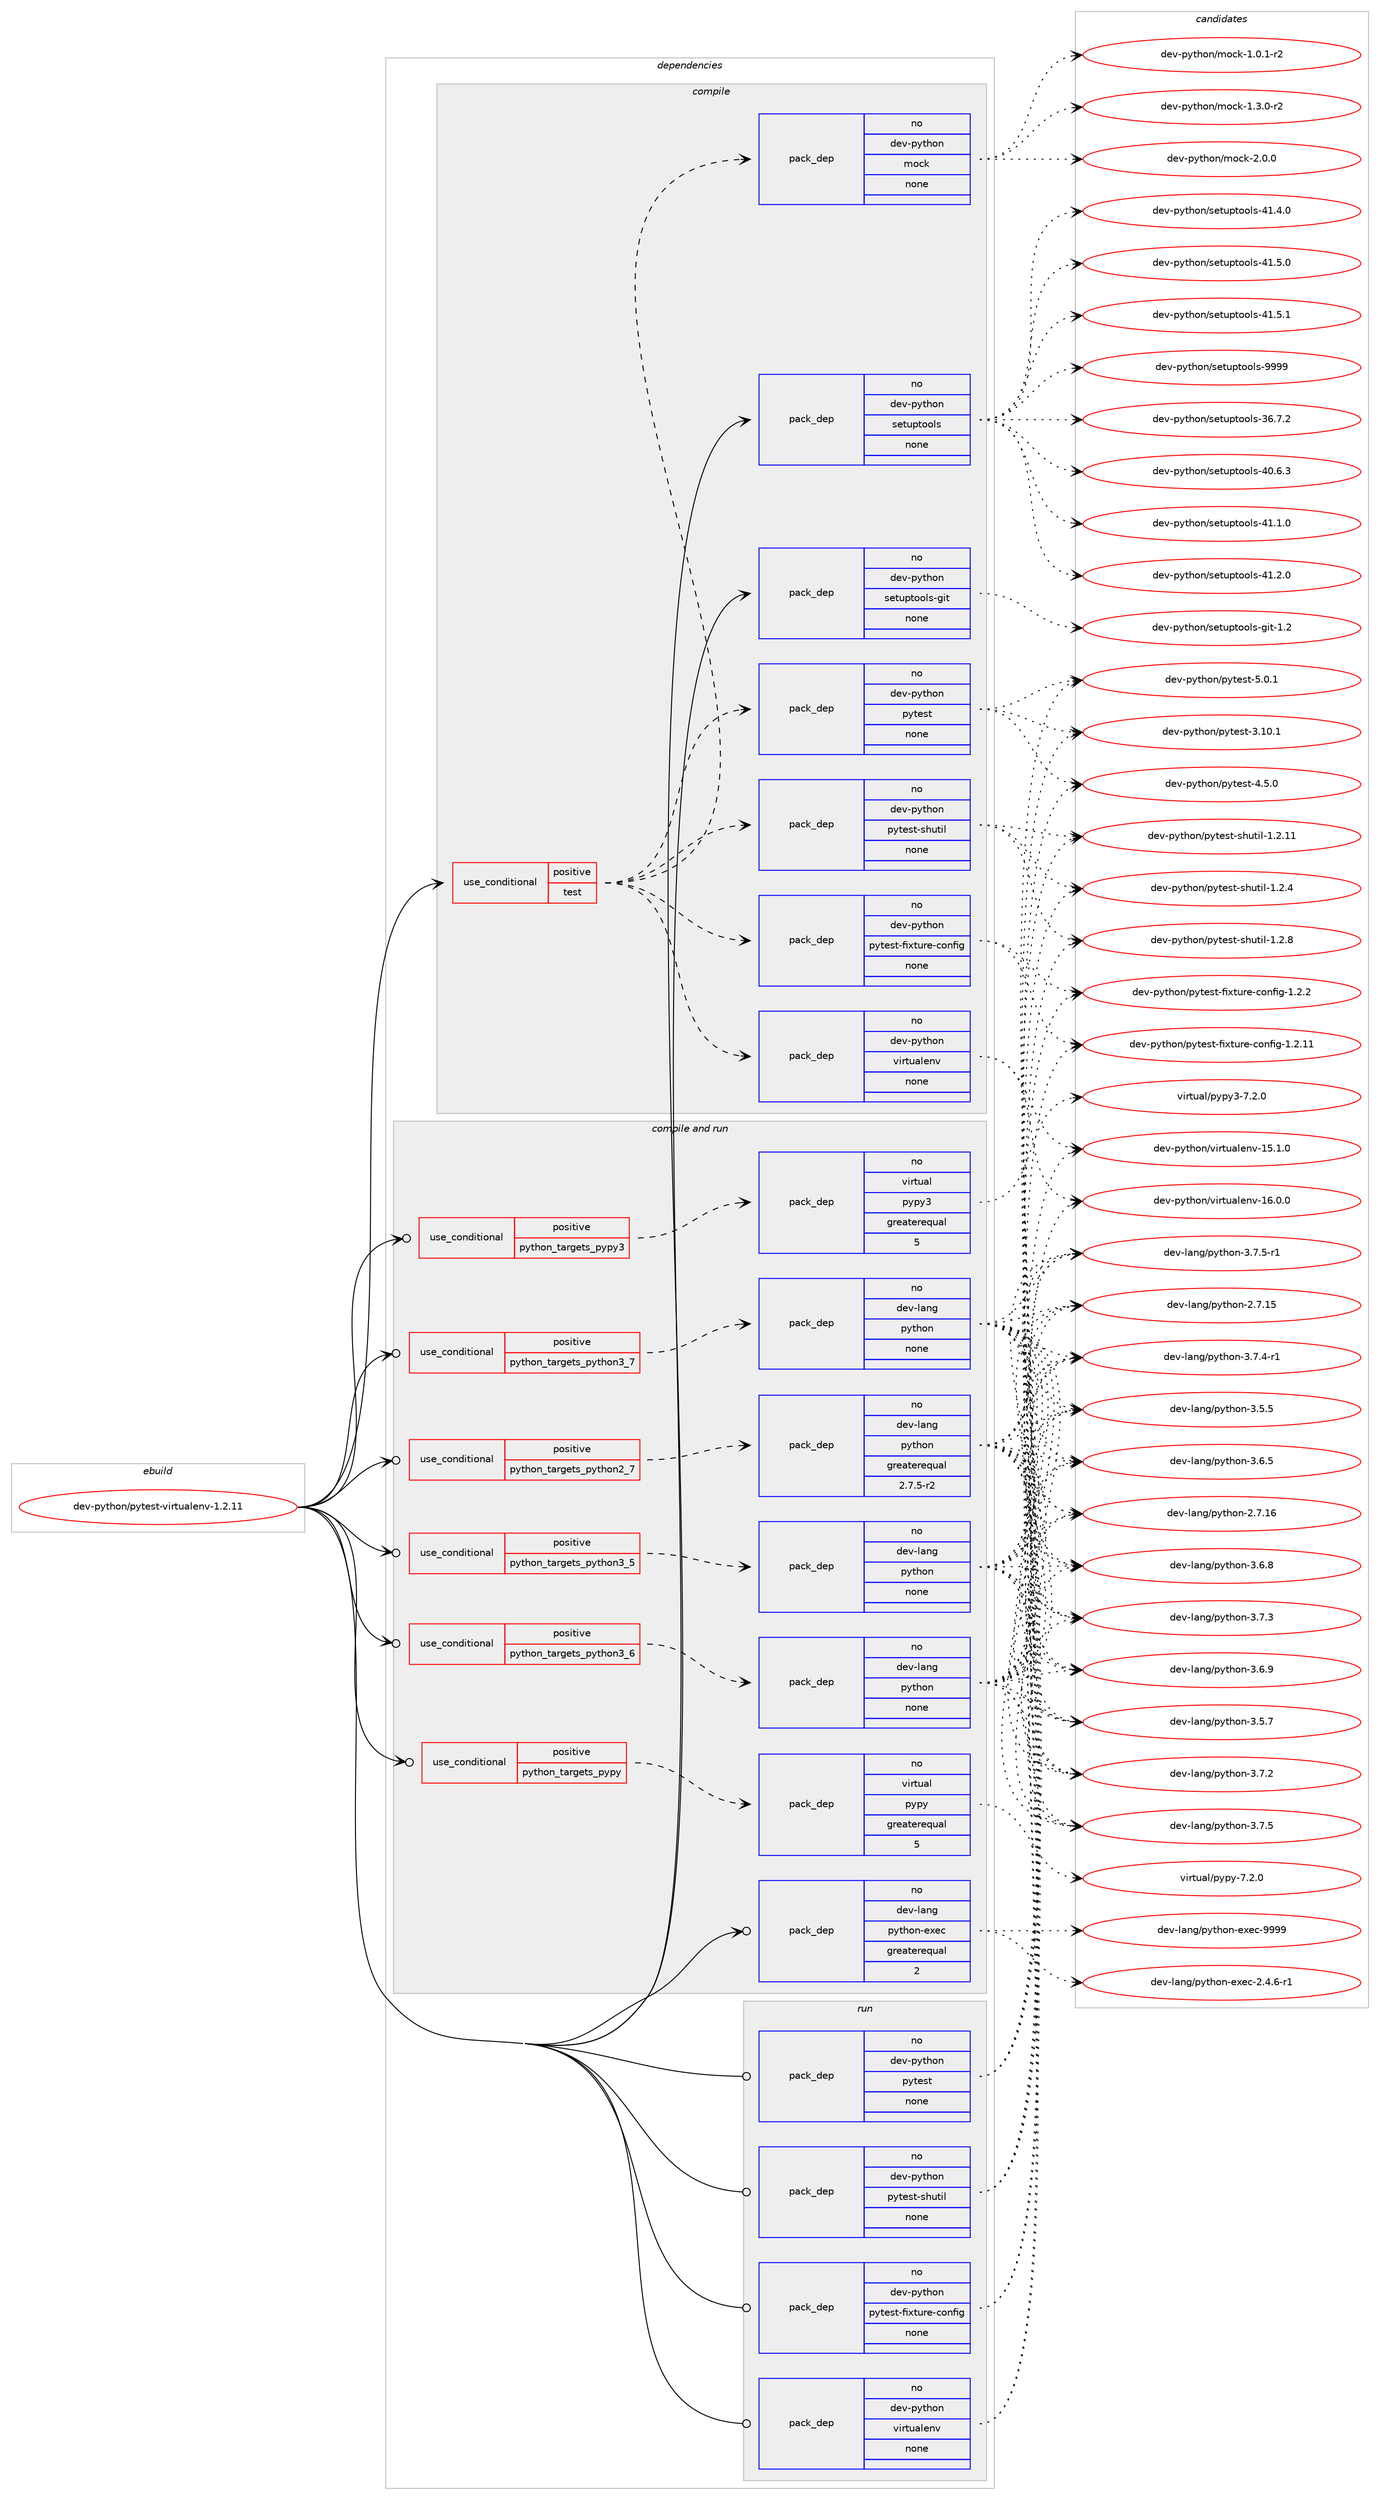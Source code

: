 digraph prolog {

# *************
# Graph options
# *************

newrank=true;
concentrate=true;
compound=true;
graph [rankdir=LR,fontname=Helvetica,fontsize=10,ranksep=1.5];#, ranksep=2.5, nodesep=0.2];
edge  [arrowhead=vee];
node  [fontname=Helvetica,fontsize=10];

# **********
# The ebuild
# **********

subgraph cluster_leftcol {
color=gray;
rank=same;
label=<<i>ebuild</i>>;
id [label="dev-python/pytest-virtualenv-1.2.11", color=red, width=4, href="../dev-python/pytest-virtualenv-1.2.11.svg"];
}

# ****************
# The dependencies
# ****************

subgraph cluster_midcol {
color=gray;
label=<<i>dependencies</i>>;
subgraph cluster_compile {
fillcolor="#eeeeee";
style=filled;
label=<<i>compile</i>>;
subgraph cond147229 {
dependency629977 [label=<<TABLE BORDER="0" CELLBORDER="1" CELLSPACING="0" CELLPADDING="4"><TR><TD ROWSPAN="3" CELLPADDING="10">use_conditional</TD></TR><TR><TD>positive</TD></TR><TR><TD>test</TD></TR></TABLE>>, shape=none, color=red];
subgraph pack470882 {
dependency629978 [label=<<TABLE BORDER="0" CELLBORDER="1" CELLSPACING="0" CELLPADDING="4" WIDTH="220"><TR><TD ROWSPAN="6" CELLPADDING="30">pack_dep</TD></TR><TR><TD WIDTH="110">no</TD></TR><TR><TD>dev-python</TD></TR><TR><TD>pytest-fixture-config</TD></TR><TR><TD>none</TD></TR><TR><TD></TD></TR></TABLE>>, shape=none, color=blue];
}
dependency629977:e -> dependency629978:w [weight=20,style="dashed",arrowhead="vee"];
subgraph pack470883 {
dependency629979 [label=<<TABLE BORDER="0" CELLBORDER="1" CELLSPACING="0" CELLPADDING="4" WIDTH="220"><TR><TD ROWSPAN="6" CELLPADDING="30">pack_dep</TD></TR><TR><TD WIDTH="110">no</TD></TR><TR><TD>dev-python</TD></TR><TR><TD>pytest-shutil</TD></TR><TR><TD>none</TD></TR><TR><TD></TD></TR></TABLE>>, shape=none, color=blue];
}
dependency629977:e -> dependency629979:w [weight=20,style="dashed",arrowhead="vee"];
subgraph pack470884 {
dependency629980 [label=<<TABLE BORDER="0" CELLBORDER="1" CELLSPACING="0" CELLPADDING="4" WIDTH="220"><TR><TD ROWSPAN="6" CELLPADDING="30">pack_dep</TD></TR><TR><TD WIDTH="110">no</TD></TR><TR><TD>dev-python</TD></TR><TR><TD>pytest</TD></TR><TR><TD>none</TD></TR><TR><TD></TD></TR></TABLE>>, shape=none, color=blue];
}
dependency629977:e -> dependency629980:w [weight=20,style="dashed",arrowhead="vee"];
subgraph pack470885 {
dependency629981 [label=<<TABLE BORDER="0" CELLBORDER="1" CELLSPACING="0" CELLPADDING="4" WIDTH="220"><TR><TD ROWSPAN="6" CELLPADDING="30">pack_dep</TD></TR><TR><TD WIDTH="110">no</TD></TR><TR><TD>dev-python</TD></TR><TR><TD>virtualenv</TD></TR><TR><TD>none</TD></TR><TR><TD></TD></TR></TABLE>>, shape=none, color=blue];
}
dependency629977:e -> dependency629981:w [weight=20,style="dashed",arrowhead="vee"];
subgraph pack470886 {
dependency629982 [label=<<TABLE BORDER="0" CELLBORDER="1" CELLSPACING="0" CELLPADDING="4" WIDTH="220"><TR><TD ROWSPAN="6" CELLPADDING="30">pack_dep</TD></TR><TR><TD WIDTH="110">no</TD></TR><TR><TD>dev-python</TD></TR><TR><TD>mock</TD></TR><TR><TD>none</TD></TR><TR><TD></TD></TR></TABLE>>, shape=none, color=blue];
}
dependency629977:e -> dependency629982:w [weight=20,style="dashed",arrowhead="vee"];
}
id:e -> dependency629977:w [weight=20,style="solid",arrowhead="vee"];
subgraph pack470887 {
dependency629983 [label=<<TABLE BORDER="0" CELLBORDER="1" CELLSPACING="0" CELLPADDING="4" WIDTH="220"><TR><TD ROWSPAN="6" CELLPADDING="30">pack_dep</TD></TR><TR><TD WIDTH="110">no</TD></TR><TR><TD>dev-python</TD></TR><TR><TD>setuptools</TD></TR><TR><TD>none</TD></TR><TR><TD></TD></TR></TABLE>>, shape=none, color=blue];
}
id:e -> dependency629983:w [weight=20,style="solid",arrowhead="vee"];
subgraph pack470888 {
dependency629984 [label=<<TABLE BORDER="0" CELLBORDER="1" CELLSPACING="0" CELLPADDING="4" WIDTH="220"><TR><TD ROWSPAN="6" CELLPADDING="30">pack_dep</TD></TR><TR><TD WIDTH="110">no</TD></TR><TR><TD>dev-python</TD></TR><TR><TD>setuptools-git</TD></TR><TR><TD>none</TD></TR><TR><TD></TD></TR></TABLE>>, shape=none, color=blue];
}
id:e -> dependency629984:w [weight=20,style="solid",arrowhead="vee"];
}
subgraph cluster_compileandrun {
fillcolor="#eeeeee";
style=filled;
label=<<i>compile and run</i>>;
subgraph cond147230 {
dependency629985 [label=<<TABLE BORDER="0" CELLBORDER="1" CELLSPACING="0" CELLPADDING="4"><TR><TD ROWSPAN="3" CELLPADDING="10">use_conditional</TD></TR><TR><TD>positive</TD></TR><TR><TD>python_targets_pypy</TD></TR></TABLE>>, shape=none, color=red];
subgraph pack470889 {
dependency629986 [label=<<TABLE BORDER="0" CELLBORDER="1" CELLSPACING="0" CELLPADDING="4" WIDTH="220"><TR><TD ROWSPAN="6" CELLPADDING="30">pack_dep</TD></TR><TR><TD WIDTH="110">no</TD></TR><TR><TD>virtual</TD></TR><TR><TD>pypy</TD></TR><TR><TD>greaterequal</TD></TR><TR><TD>5</TD></TR></TABLE>>, shape=none, color=blue];
}
dependency629985:e -> dependency629986:w [weight=20,style="dashed",arrowhead="vee"];
}
id:e -> dependency629985:w [weight=20,style="solid",arrowhead="odotvee"];
subgraph cond147231 {
dependency629987 [label=<<TABLE BORDER="0" CELLBORDER="1" CELLSPACING="0" CELLPADDING="4"><TR><TD ROWSPAN="3" CELLPADDING="10">use_conditional</TD></TR><TR><TD>positive</TD></TR><TR><TD>python_targets_pypy3</TD></TR></TABLE>>, shape=none, color=red];
subgraph pack470890 {
dependency629988 [label=<<TABLE BORDER="0" CELLBORDER="1" CELLSPACING="0" CELLPADDING="4" WIDTH="220"><TR><TD ROWSPAN="6" CELLPADDING="30">pack_dep</TD></TR><TR><TD WIDTH="110">no</TD></TR><TR><TD>virtual</TD></TR><TR><TD>pypy3</TD></TR><TR><TD>greaterequal</TD></TR><TR><TD>5</TD></TR></TABLE>>, shape=none, color=blue];
}
dependency629987:e -> dependency629988:w [weight=20,style="dashed",arrowhead="vee"];
}
id:e -> dependency629987:w [weight=20,style="solid",arrowhead="odotvee"];
subgraph cond147232 {
dependency629989 [label=<<TABLE BORDER="0" CELLBORDER="1" CELLSPACING="0" CELLPADDING="4"><TR><TD ROWSPAN="3" CELLPADDING="10">use_conditional</TD></TR><TR><TD>positive</TD></TR><TR><TD>python_targets_python2_7</TD></TR></TABLE>>, shape=none, color=red];
subgraph pack470891 {
dependency629990 [label=<<TABLE BORDER="0" CELLBORDER="1" CELLSPACING="0" CELLPADDING="4" WIDTH="220"><TR><TD ROWSPAN="6" CELLPADDING="30">pack_dep</TD></TR><TR><TD WIDTH="110">no</TD></TR><TR><TD>dev-lang</TD></TR><TR><TD>python</TD></TR><TR><TD>greaterequal</TD></TR><TR><TD>2.7.5-r2</TD></TR></TABLE>>, shape=none, color=blue];
}
dependency629989:e -> dependency629990:w [weight=20,style="dashed",arrowhead="vee"];
}
id:e -> dependency629989:w [weight=20,style="solid",arrowhead="odotvee"];
subgraph cond147233 {
dependency629991 [label=<<TABLE BORDER="0" CELLBORDER="1" CELLSPACING="0" CELLPADDING="4"><TR><TD ROWSPAN="3" CELLPADDING="10">use_conditional</TD></TR><TR><TD>positive</TD></TR><TR><TD>python_targets_python3_5</TD></TR></TABLE>>, shape=none, color=red];
subgraph pack470892 {
dependency629992 [label=<<TABLE BORDER="0" CELLBORDER="1" CELLSPACING="0" CELLPADDING="4" WIDTH="220"><TR><TD ROWSPAN="6" CELLPADDING="30">pack_dep</TD></TR><TR><TD WIDTH="110">no</TD></TR><TR><TD>dev-lang</TD></TR><TR><TD>python</TD></TR><TR><TD>none</TD></TR><TR><TD></TD></TR></TABLE>>, shape=none, color=blue];
}
dependency629991:e -> dependency629992:w [weight=20,style="dashed",arrowhead="vee"];
}
id:e -> dependency629991:w [weight=20,style="solid",arrowhead="odotvee"];
subgraph cond147234 {
dependency629993 [label=<<TABLE BORDER="0" CELLBORDER="1" CELLSPACING="0" CELLPADDING="4"><TR><TD ROWSPAN="3" CELLPADDING="10">use_conditional</TD></TR><TR><TD>positive</TD></TR><TR><TD>python_targets_python3_6</TD></TR></TABLE>>, shape=none, color=red];
subgraph pack470893 {
dependency629994 [label=<<TABLE BORDER="0" CELLBORDER="1" CELLSPACING="0" CELLPADDING="4" WIDTH="220"><TR><TD ROWSPAN="6" CELLPADDING="30">pack_dep</TD></TR><TR><TD WIDTH="110">no</TD></TR><TR><TD>dev-lang</TD></TR><TR><TD>python</TD></TR><TR><TD>none</TD></TR><TR><TD></TD></TR></TABLE>>, shape=none, color=blue];
}
dependency629993:e -> dependency629994:w [weight=20,style="dashed",arrowhead="vee"];
}
id:e -> dependency629993:w [weight=20,style="solid",arrowhead="odotvee"];
subgraph cond147235 {
dependency629995 [label=<<TABLE BORDER="0" CELLBORDER="1" CELLSPACING="0" CELLPADDING="4"><TR><TD ROWSPAN="3" CELLPADDING="10">use_conditional</TD></TR><TR><TD>positive</TD></TR><TR><TD>python_targets_python3_7</TD></TR></TABLE>>, shape=none, color=red];
subgraph pack470894 {
dependency629996 [label=<<TABLE BORDER="0" CELLBORDER="1" CELLSPACING="0" CELLPADDING="4" WIDTH="220"><TR><TD ROWSPAN="6" CELLPADDING="30">pack_dep</TD></TR><TR><TD WIDTH="110">no</TD></TR><TR><TD>dev-lang</TD></TR><TR><TD>python</TD></TR><TR><TD>none</TD></TR><TR><TD></TD></TR></TABLE>>, shape=none, color=blue];
}
dependency629995:e -> dependency629996:w [weight=20,style="dashed",arrowhead="vee"];
}
id:e -> dependency629995:w [weight=20,style="solid",arrowhead="odotvee"];
subgraph pack470895 {
dependency629997 [label=<<TABLE BORDER="0" CELLBORDER="1" CELLSPACING="0" CELLPADDING="4" WIDTH="220"><TR><TD ROWSPAN="6" CELLPADDING="30">pack_dep</TD></TR><TR><TD WIDTH="110">no</TD></TR><TR><TD>dev-lang</TD></TR><TR><TD>python-exec</TD></TR><TR><TD>greaterequal</TD></TR><TR><TD>2</TD></TR></TABLE>>, shape=none, color=blue];
}
id:e -> dependency629997:w [weight=20,style="solid",arrowhead="odotvee"];
}
subgraph cluster_run {
fillcolor="#eeeeee";
style=filled;
label=<<i>run</i>>;
subgraph pack470896 {
dependency629998 [label=<<TABLE BORDER="0" CELLBORDER="1" CELLSPACING="0" CELLPADDING="4" WIDTH="220"><TR><TD ROWSPAN="6" CELLPADDING="30">pack_dep</TD></TR><TR><TD WIDTH="110">no</TD></TR><TR><TD>dev-python</TD></TR><TR><TD>pytest</TD></TR><TR><TD>none</TD></TR><TR><TD></TD></TR></TABLE>>, shape=none, color=blue];
}
id:e -> dependency629998:w [weight=20,style="solid",arrowhead="odot"];
subgraph pack470897 {
dependency629999 [label=<<TABLE BORDER="0" CELLBORDER="1" CELLSPACING="0" CELLPADDING="4" WIDTH="220"><TR><TD ROWSPAN="6" CELLPADDING="30">pack_dep</TD></TR><TR><TD WIDTH="110">no</TD></TR><TR><TD>dev-python</TD></TR><TR><TD>pytest-fixture-config</TD></TR><TR><TD>none</TD></TR><TR><TD></TD></TR></TABLE>>, shape=none, color=blue];
}
id:e -> dependency629999:w [weight=20,style="solid",arrowhead="odot"];
subgraph pack470898 {
dependency630000 [label=<<TABLE BORDER="0" CELLBORDER="1" CELLSPACING="0" CELLPADDING="4" WIDTH="220"><TR><TD ROWSPAN="6" CELLPADDING="30">pack_dep</TD></TR><TR><TD WIDTH="110">no</TD></TR><TR><TD>dev-python</TD></TR><TR><TD>pytest-shutil</TD></TR><TR><TD>none</TD></TR><TR><TD></TD></TR></TABLE>>, shape=none, color=blue];
}
id:e -> dependency630000:w [weight=20,style="solid",arrowhead="odot"];
subgraph pack470899 {
dependency630001 [label=<<TABLE BORDER="0" CELLBORDER="1" CELLSPACING="0" CELLPADDING="4" WIDTH="220"><TR><TD ROWSPAN="6" CELLPADDING="30">pack_dep</TD></TR><TR><TD WIDTH="110">no</TD></TR><TR><TD>dev-python</TD></TR><TR><TD>virtualenv</TD></TR><TR><TD>none</TD></TR><TR><TD></TD></TR></TABLE>>, shape=none, color=blue];
}
id:e -> dependency630001:w [weight=20,style="solid",arrowhead="odot"];
}
}

# **************
# The candidates
# **************

subgraph cluster_choices {
rank=same;
color=gray;
label=<<i>candidates</i>>;

subgraph choice470882 {
color=black;
nodesep=1;
choice100101118451121211161041111104711212111610111511645102105120116117114101459911111010210510345494650464949 [label="dev-python/pytest-fixture-config-1.2.11", color=red, width=4,href="../dev-python/pytest-fixture-config-1.2.11.svg"];
choice1001011184511212111610411111047112121116101115116451021051201161171141014599111110102105103454946504650 [label="dev-python/pytest-fixture-config-1.2.2", color=red, width=4,href="../dev-python/pytest-fixture-config-1.2.2.svg"];
dependency629978:e -> choice100101118451121211161041111104711212111610111511645102105120116117114101459911111010210510345494650464949:w [style=dotted,weight="100"];
dependency629978:e -> choice1001011184511212111610411111047112121116101115116451021051201161171141014599111110102105103454946504650:w [style=dotted,weight="100"];
}
subgraph choice470883 {
color=black;
nodesep=1;
choice10010111845112121116104111110471121211161011151164511510411711610510845494650464949 [label="dev-python/pytest-shutil-1.2.11", color=red, width=4,href="../dev-python/pytest-shutil-1.2.11.svg"];
choice100101118451121211161041111104711212111610111511645115104117116105108454946504652 [label="dev-python/pytest-shutil-1.2.4", color=red, width=4,href="../dev-python/pytest-shutil-1.2.4.svg"];
choice100101118451121211161041111104711212111610111511645115104117116105108454946504656 [label="dev-python/pytest-shutil-1.2.8", color=red, width=4,href="../dev-python/pytest-shutil-1.2.8.svg"];
dependency629979:e -> choice10010111845112121116104111110471121211161011151164511510411711610510845494650464949:w [style=dotted,weight="100"];
dependency629979:e -> choice100101118451121211161041111104711212111610111511645115104117116105108454946504652:w [style=dotted,weight="100"];
dependency629979:e -> choice100101118451121211161041111104711212111610111511645115104117116105108454946504656:w [style=dotted,weight="100"];
}
subgraph choice470884 {
color=black;
nodesep=1;
choice100101118451121211161041111104711212111610111511645514649484649 [label="dev-python/pytest-3.10.1", color=red, width=4,href="../dev-python/pytest-3.10.1.svg"];
choice1001011184511212111610411111047112121116101115116455246534648 [label="dev-python/pytest-4.5.0", color=red, width=4,href="../dev-python/pytest-4.5.0.svg"];
choice1001011184511212111610411111047112121116101115116455346484649 [label="dev-python/pytest-5.0.1", color=red, width=4,href="../dev-python/pytest-5.0.1.svg"];
dependency629980:e -> choice100101118451121211161041111104711212111610111511645514649484649:w [style=dotted,weight="100"];
dependency629980:e -> choice1001011184511212111610411111047112121116101115116455246534648:w [style=dotted,weight="100"];
dependency629980:e -> choice1001011184511212111610411111047112121116101115116455346484649:w [style=dotted,weight="100"];
}
subgraph choice470885 {
color=black;
nodesep=1;
choice10010111845112121116104111110471181051141161179710810111011845495346494648 [label="dev-python/virtualenv-15.1.0", color=red, width=4,href="../dev-python/virtualenv-15.1.0.svg"];
choice10010111845112121116104111110471181051141161179710810111011845495446484648 [label="dev-python/virtualenv-16.0.0", color=red, width=4,href="../dev-python/virtualenv-16.0.0.svg"];
dependency629981:e -> choice10010111845112121116104111110471181051141161179710810111011845495346494648:w [style=dotted,weight="100"];
dependency629981:e -> choice10010111845112121116104111110471181051141161179710810111011845495446484648:w [style=dotted,weight="100"];
}
subgraph choice470886 {
color=black;
nodesep=1;
choice1001011184511212111610411111047109111991074549464846494511450 [label="dev-python/mock-1.0.1-r2", color=red, width=4,href="../dev-python/mock-1.0.1-r2.svg"];
choice1001011184511212111610411111047109111991074549465146484511450 [label="dev-python/mock-1.3.0-r2", color=red, width=4,href="../dev-python/mock-1.3.0-r2.svg"];
choice100101118451121211161041111104710911199107455046484648 [label="dev-python/mock-2.0.0", color=red, width=4,href="../dev-python/mock-2.0.0.svg"];
dependency629982:e -> choice1001011184511212111610411111047109111991074549464846494511450:w [style=dotted,weight="100"];
dependency629982:e -> choice1001011184511212111610411111047109111991074549465146484511450:w [style=dotted,weight="100"];
dependency629982:e -> choice100101118451121211161041111104710911199107455046484648:w [style=dotted,weight="100"];
}
subgraph choice470887 {
color=black;
nodesep=1;
choice100101118451121211161041111104711510111611711211611111110811545515446554650 [label="dev-python/setuptools-36.7.2", color=red, width=4,href="../dev-python/setuptools-36.7.2.svg"];
choice100101118451121211161041111104711510111611711211611111110811545524846544651 [label="dev-python/setuptools-40.6.3", color=red, width=4,href="../dev-python/setuptools-40.6.3.svg"];
choice100101118451121211161041111104711510111611711211611111110811545524946494648 [label="dev-python/setuptools-41.1.0", color=red, width=4,href="../dev-python/setuptools-41.1.0.svg"];
choice100101118451121211161041111104711510111611711211611111110811545524946504648 [label="dev-python/setuptools-41.2.0", color=red, width=4,href="../dev-python/setuptools-41.2.0.svg"];
choice100101118451121211161041111104711510111611711211611111110811545524946524648 [label="dev-python/setuptools-41.4.0", color=red, width=4,href="../dev-python/setuptools-41.4.0.svg"];
choice100101118451121211161041111104711510111611711211611111110811545524946534648 [label="dev-python/setuptools-41.5.0", color=red, width=4,href="../dev-python/setuptools-41.5.0.svg"];
choice100101118451121211161041111104711510111611711211611111110811545524946534649 [label="dev-python/setuptools-41.5.1", color=red, width=4,href="../dev-python/setuptools-41.5.1.svg"];
choice10010111845112121116104111110471151011161171121161111111081154557575757 [label="dev-python/setuptools-9999", color=red, width=4,href="../dev-python/setuptools-9999.svg"];
dependency629983:e -> choice100101118451121211161041111104711510111611711211611111110811545515446554650:w [style=dotted,weight="100"];
dependency629983:e -> choice100101118451121211161041111104711510111611711211611111110811545524846544651:w [style=dotted,weight="100"];
dependency629983:e -> choice100101118451121211161041111104711510111611711211611111110811545524946494648:w [style=dotted,weight="100"];
dependency629983:e -> choice100101118451121211161041111104711510111611711211611111110811545524946504648:w [style=dotted,weight="100"];
dependency629983:e -> choice100101118451121211161041111104711510111611711211611111110811545524946524648:w [style=dotted,weight="100"];
dependency629983:e -> choice100101118451121211161041111104711510111611711211611111110811545524946534648:w [style=dotted,weight="100"];
dependency629983:e -> choice100101118451121211161041111104711510111611711211611111110811545524946534649:w [style=dotted,weight="100"];
dependency629983:e -> choice10010111845112121116104111110471151011161171121161111111081154557575757:w [style=dotted,weight="100"];
}
subgraph choice470888 {
color=black;
nodesep=1;
choice10010111845112121116104111110471151011161171121161111111081154510310511645494650 [label="dev-python/setuptools-git-1.2", color=red, width=4,href="../dev-python/setuptools-git-1.2.svg"];
dependency629984:e -> choice10010111845112121116104111110471151011161171121161111111081154510310511645494650:w [style=dotted,weight="100"];
}
subgraph choice470889 {
color=black;
nodesep=1;
choice1181051141161179710847112121112121455546504648 [label="virtual/pypy-7.2.0", color=red, width=4,href="../virtual/pypy-7.2.0.svg"];
dependency629986:e -> choice1181051141161179710847112121112121455546504648:w [style=dotted,weight="100"];
}
subgraph choice470890 {
color=black;
nodesep=1;
choice118105114116117971084711212111212151455546504648 [label="virtual/pypy3-7.2.0", color=red, width=4,href="../virtual/pypy3-7.2.0.svg"];
dependency629988:e -> choice118105114116117971084711212111212151455546504648:w [style=dotted,weight="100"];
}
subgraph choice470891 {
color=black;
nodesep=1;
choice10010111845108971101034711212111610411111045504655464953 [label="dev-lang/python-2.7.15", color=red, width=4,href="../dev-lang/python-2.7.15.svg"];
choice10010111845108971101034711212111610411111045504655464954 [label="dev-lang/python-2.7.16", color=red, width=4,href="../dev-lang/python-2.7.16.svg"];
choice100101118451089711010347112121116104111110455146534653 [label="dev-lang/python-3.5.5", color=red, width=4,href="../dev-lang/python-3.5.5.svg"];
choice100101118451089711010347112121116104111110455146534655 [label="dev-lang/python-3.5.7", color=red, width=4,href="../dev-lang/python-3.5.7.svg"];
choice100101118451089711010347112121116104111110455146544653 [label="dev-lang/python-3.6.5", color=red, width=4,href="../dev-lang/python-3.6.5.svg"];
choice100101118451089711010347112121116104111110455146544656 [label="dev-lang/python-3.6.8", color=red, width=4,href="../dev-lang/python-3.6.8.svg"];
choice100101118451089711010347112121116104111110455146544657 [label="dev-lang/python-3.6.9", color=red, width=4,href="../dev-lang/python-3.6.9.svg"];
choice100101118451089711010347112121116104111110455146554650 [label="dev-lang/python-3.7.2", color=red, width=4,href="../dev-lang/python-3.7.2.svg"];
choice100101118451089711010347112121116104111110455146554651 [label="dev-lang/python-3.7.3", color=red, width=4,href="../dev-lang/python-3.7.3.svg"];
choice1001011184510897110103471121211161041111104551465546524511449 [label="dev-lang/python-3.7.4-r1", color=red, width=4,href="../dev-lang/python-3.7.4-r1.svg"];
choice100101118451089711010347112121116104111110455146554653 [label="dev-lang/python-3.7.5", color=red, width=4,href="../dev-lang/python-3.7.5.svg"];
choice1001011184510897110103471121211161041111104551465546534511449 [label="dev-lang/python-3.7.5-r1", color=red, width=4,href="../dev-lang/python-3.7.5-r1.svg"];
dependency629990:e -> choice10010111845108971101034711212111610411111045504655464953:w [style=dotted,weight="100"];
dependency629990:e -> choice10010111845108971101034711212111610411111045504655464954:w [style=dotted,weight="100"];
dependency629990:e -> choice100101118451089711010347112121116104111110455146534653:w [style=dotted,weight="100"];
dependency629990:e -> choice100101118451089711010347112121116104111110455146534655:w [style=dotted,weight="100"];
dependency629990:e -> choice100101118451089711010347112121116104111110455146544653:w [style=dotted,weight="100"];
dependency629990:e -> choice100101118451089711010347112121116104111110455146544656:w [style=dotted,weight="100"];
dependency629990:e -> choice100101118451089711010347112121116104111110455146544657:w [style=dotted,weight="100"];
dependency629990:e -> choice100101118451089711010347112121116104111110455146554650:w [style=dotted,weight="100"];
dependency629990:e -> choice100101118451089711010347112121116104111110455146554651:w [style=dotted,weight="100"];
dependency629990:e -> choice1001011184510897110103471121211161041111104551465546524511449:w [style=dotted,weight="100"];
dependency629990:e -> choice100101118451089711010347112121116104111110455146554653:w [style=dotted,weight="100"];
dependency629990:e -> choice1001011184510897110103471121211161041111104551465546534511449:w [style=dotted,weight="100"];
}
subgraph choice470892 {
color=black;
nodesep=1;
choice10010111845108971101034711212111610411111045504655464953 [label="dev-lang/python-2.7.15", color=red, width=4,href="../dev-lang/python-2.7.15.svg"];
choice10010111845108971101034711212111610411111045504655464954 [label="dev-lang/python-2.7.16", color=red, width=4,href="../dev-lang/python-2.7.16.svg"];
choice100101118451089711010347112121116104111110455146534653 [label="dev-lang/python-3.5.5", color=red, width=4,href="../dev-lang/python-3.5.5.svg"];
choice100101118451089711010347112121116104111110455146534655 [label="dev-lang/python-3.5.7", color=red, width=4,href="../dev-lang/python-3.5.7.svg"];
choice100101118451089711010347112121116104111110455146544653 [label="dev-lang/python-3.6.5", color=red, width=4,href="../dev-lang/python-3.6.5.svg"];
choice100101118451089711010347112121116104111110455146544656 [label="dev-lang/python-3.6.8", color=red, width=4,href="../dev-lang/python-3.6.8.svg"];
choice100101118451089711010347112121116104111110455146544657 [label="dev-lang/python-3.6.9", color=red, width=4,href="../dev-lang/python-3.6.9.svg"];
choice100101118451089711010347112121116104111110455146554650 [label="dev-lang/python-3.7.2", color=red, width=4,href="../dev-lang/python-3.7.2.svg"];
choice100101118451089711010347112121116104111110455146554651 [label="dev-lang/python-3.7.3", color=red, width=4,href="../dev-lang/python-3.7.3.svg"];
choice1001011184510897110103471121211161041111104551465546524511449 [label="dev-lang/python-3.7.4-r1", color=red, width=4,href="../dev-lang/python-3.7.4-r1.svg"];
choice100101118451089711010347112121116104111110455146554653 [label="dev-lang/python-3.7.5", color=red, width=4,href="../dev-lang/python-3.7.5.svg"];
choice1001011184510897110103471121211161041111104551465546534511449 [label="dev-lang/python-3.7.5-r1", color=red, width=4,href="../dev-lang/python-3.7.5-r1.svg"];
dependency629992:e -> choice10010111845108971101034711212111610411111045504655464953:w [style=dotted,weight="100"];
dependency629992:e -> choice10010111845108971101034711212111610411111045504655464954:w [style=dotted,weight="100"];
dependency629992:e -> choice100101118451089711010347112121116104111110455146534653:w [style=dotted,weight="100"];
dependency629992:e -> choice100101118451089711010347112121116104111110455146534655:w [style=dotted,weight="100"];
dependency629992:e -> choice100101118451089711010347112121116104111110455146544653:w [style=dotted,weight="100"];
dependency629992:e -> choice100101118451089711010347112121116104111110455146544656:w [style=dotted,weight="100"];
dependency629992:e -> choice100101118451089711010347112121116104111110455146544657:w [style=dotted,weight="100"];
dependency629992:e -> choice100101118451089711010347112121116104111110455146554650:w [style=dotted,weight="100"];
dependency629992:e -> choice100101118451089711010347112121116104111110455146554651:w [style=dotted,weight="100"];
dependency629992:e -> choice1001011184510897110103471121211161041111104551465546524511449:w [style=dotted,weight="100"];
dependency629992:e -> choice100101118451089711010347112121116104111110455146554653:w [style=dotted,weight="100"];
dependency629992:e -> choice1001011184510897110103471121211161041111104551465546534511449:w [style=dotted,weight="100"];
}
subgraph choice470893 {
color=black;
nodesep=1;
choice10010111845108971101034711212111610411111045504655464953 [label="dev-lang/python-2.7.15", color=red, width=4,href="../dev-lang/python-2.7.15.svg"];
choice10010111845108971101034711212111610411111045504655464954 [label="dev-lang/python-2.7.16", color=red, width=4,href="../dev-lang/python-2.7.16.svg"];
choice100101118451089711010347112121116104111110455146534653 [label="dev-lang/python-3.5.5", color=red, width=4,href="../dev-lang/python-3.5.5.svg"];
choice100101118451089711010347112121116104111110455146534655 [label="dev-lang/python-3.5.7", color=red, width=4,href="../dev-lang/python-3.5.7.svg"];
choice100101118451089711010347112121116104111110455146544653 [label="dev-lang/python-3.6.5", color=red, width=4,href="../dev-lang/python-3.6.5.svg"];
choice100101118451089711010347112121116104111110455146544656 [label="dev-lang/python-3.6.8", color=red, width=4,href="../dev-lang/python-3.6.8.svg"];
choice100101118451089711010347112121116104111110455146544657 [label="dev-lang/python-3.6.9", color=red, width=4,href="../dev-lang/python-3.6.9.svg"];
choice100101118451089711010347112121116104111110455146554650 [label="dev-lang/python-3.7.2", color=red, width=4,href="../dev-lang/python-3.7.2.svg"];
choice100101118451089711010347112121116104111110455146554651 [label="dev-lang/python-3.7.3", color=red, width=4,href="../dev-lang/python-3.7.3.svg"];
choice1001011184510897110103471121211161041111104551465546524511449 [label="dev-lang/python-3.7.4-r1", color=red, width=4,href="../dev-lang/python-3.7.4-r1.svg"];
choice100101118451089711010347112121116104111110455146554653 [label="dev-lang/python-3.7.5", color=red, width=4,href="../dev-lang/python-3.7.5.svg"];
choice1001011184510897110103471121211161041111104551465546534511449 [label="dev-lang/python-3.7.5-r1", color=red, width=4,href="../dev-lang/python-3.7.5-r1.svg"];
dependency629994:e -> choice10010111845108971101034711212111610411111045504655464953:w [style=dotted,weight="100"];
dependency629994:e -> choice10010111845108971101034711212111610411111045504655464954:w [style=dotted,weight="100"];
dependency629994:e -> choice100101118451089711010347112121116104111110455146534653:w [style=dotted,weight="100"];
dependency629994:e -> choice100101118451089711010347112121116104111110455146534655:w [style=dotted,weight="100"];
dependency629994:e -> choice100101118451089711010347112121116104111110455146544653:w [style=dotted,weight="100"];
dependency629994:e -> choice100101118451089711010347112121116104111110455146544656:w [style=dotted,weight="100"];
dependency629994:e -> choice100101118451089711010347112121116104111110455146544657:w [style=dotted,weight="100"];
dependency629994:e -> choice100101118451089711010347112121116104111110455146554650:w [style=dotted,weight="100"];
dependency629994:e -> choice100101118451089711010347112121116104111110455146554651:w [style=dotted,weight="100"];
dependency629994:e -> choice1001011184510897110103471121211161041111104551465546524511449:w [style=dotted,weight="100"];
dependency629994:e -> choice100101118451089711010347112121116104111110455146554653:w [style=dotted,weight="100"];
dependency629994:e -> choice1001011184510897110103471121211161041111104551465546534511449:w [style=dotted,weight="100"];
}
subgraph choice470894 {
color=black;
nodesep=1;
choice10010111845108971101034711212111610411111045504655464953 [label="dev-lang/python-2.7.15", color=red, width=4,href="../dev-lang/python-2.7.15.svg"];
choice10010111845108971101034711212111610411111045504655464954 [label="dev-lang/python-2.7.16", color=red, width=4,href="../dev-lang/python-2.7.16.svg"];
choice100101118451089711010347112121116104111110455146534653 [label="dev-lang/python-3.5.5", color=red, width=4,href="../dev-lang/python-3.5.5.svg"];
choice100101118451089711010347112121116104111110455146534655 [label="dev-lang/python-3.5.7", color=red, width=4,href="../dev-lang/python-3.5.7.svg"];
choice100101118451089711010347112121116104111110455146544653 [label="dev-lang/python-3.6.5", color=red, width=4,href="../dev-lang/python-3.6.5.svg"];
choice100101118451089711010347112121116104111110455146544656 [label="dev-lang/python-3.6.8", color=red, width=4,href="../dev-lang/python-3.6.8.svg"];
choice100101118451089711010347112121116104111110455146544657 [label="dev-lang/python-3.6.9", color=red, width=4,href="../dev-lang/python-3.6.9.svg"];
choice100101118451089711010347112121116104111110455146554650 [label="dev-lang/python-3.7.2", color=red, width=4,href="../dev-lang/python-3.7.2.svg"];
choice100101118451089711010347112121116104111110455146554651 [label="dev-lang/python-3.7.3", color=red, width=4,href="../dev-lang/python-3.7.3.svg"];
choice1001011184510897110103471121211161041111104551465546524511449 [label="dev-lang/python-3.7.4-r1", color=red, width=4,href="../dev-lang/python-3.7.4-r1.svg"];
choice100101118451089711010347112121116104111110455146554653 [label="dev-lang/python-3.7.5", color=red, width=4,href="../dev-lang/python-3.7.5.svg"];
choice1001011184510897110103471121211161041111104551465546534511449 [label="dev-lang/python-3.7.5-r1", color=red, width=4,href="../dev-lang/python-3.7.5-r1.svg"];
dependency629996:e -> choice10010111845108971101034711212111610411111045504655464953:w [style=dotted,weight="100"];
dependency629996:e -> choice10010111845108971101034711212111610411111045504655464954:w [style=dotted,weight="100"];
dependency629996:e -> choice100101118451089711010347112121116104111110455146534653:w [style=dotted,weight="100"];
dependency629996:e -> choice100101118451089711010347112121116104111110455146534655:w [style=dotted,weight="100"];
dependency629996:e -> choice100101118451089711010347112121116104111110455146544653:w [style=dotted,weight="100"];
dependency629996:e -> choice100101118451089711010347112121116104111110455146544656:w [style=dotted,weight="100"];
dependency629996:e -> choice100101118451089711010347112121116104111110455146544657:w [style=dotted,weight="100"];
dependency629996:e -> choice100101118451089711010347112121116104111110455146554650:w [style=dotted,weight="100"];
dependency629996:e -> choice100101118451089711010347112121116104111110455146554651:w [style=dotted,weight="100"];
dependency629996:e -> choice1001011184510897110103471121211161041111104551465546524511449:w [style=dotted,weight="100"];
dependency629996:e -> choice100101118451089711010347112121116104111110455146554653:w [style=dotted,weight="100"];
dependency629996:e -> choice1001011184510897110103471121211161041111104551465546534511449:w [style=dotted,weight="100"];
}
subgraph choice470895 {
color=black;
nodesep=1;
choice10010111845108971101034711212111610411111045101120101994550465246544511449 [label="dev-lang/python-exec-2.4.6-r1", color=red, width=4,href="../dev-lang/python-exec-2.4.6-r1.svg"];
choice10010111845108971101034711212111610411111045101120101994557575757 [label="dev-lang/python-exec-9999", color=red, width=4,href="../dev-lang/python-exec-9999.svg"];
dependency629997:e -> choice10010111845108971101034711212111610411111045101120101994550465246544511449:w [style=dotted,weight="100"];
dependency629997:e -> choice10010111845108971101034711212111610411111045101120101994557575757:w [style=dotted,weight="100"];
}
subgraph choice470896 {
color=black;
nodesep=1;
choice100101118451121211161041111104711212111610111511645514649484649 [label="dev-python/pytest-3.10.1", color=red, width=4,href="../dev-python/pytest-3.10.1.svg"];
choice1001011184511212111610411111047112121116101115116455246534648 [label="dev-python/pytest-4.5.0", color=red, width=4,href="../dev-python/pytest-4.5.0.svg"];
choice1001011184511212111610411111047112121116101115116455346484649 [label="dev-python/pytest-5.0.1", color=red, width=4,href="../dev-python/pytest-5.0.1.svg"];
dependency629998:e -> choice100101118451121211161041111104711212111610111511645514649484649:w [style=dotted,weight="100"];
dependency629998:e -> choice1001011184511212111610411111047112121116101115116455246534648:w [style=dotted,weight="100"];
dependency629998:e -> choice1001011184511212111610411111047112121116101115116455346484649:w [style=dotted,weight="100"];
}
subgraph choice470897 {
color=black;
nodesep=1;
choice100101118451121211161041111104711212111610111511645102105120116117114101459911111010210510345494650464949 [label="dev-python/pytest-fixture-config-1.2.11", color=red, width=4,href="../dev-python/pytest-fixture-config-1.2.11.svg"];
choice1001011184511212111610411111047112121116101115116451021051201161171141014599111110102105103454946504650 [label="dev-python/pytest-fixture-config-1.2.2", color=red, width=4,href="../dev-python/pytest-fixture-config-1.2.2.svg"];
dependency629999:e -> choice100101118451121211161041111104711212111610111511645102105120116117114101459911111010210510345494650464949:w [style=dotted,weight="100"];
dependency629999:e -> choice1001011184511212111610411111047112121116101115116451021051201161171141014599111110102105103454946504650:w [style=dotted,weight="100"];
}
subgraph choice470898 {
color=black;
nodesep=1;
choice10010111845112121116104111110471121211161011151164511510411711610510845494650464949 [label="dev-python/pytest-shutil-1.2.11", color=red, width=4,href="../dev-python/pytest-shutil-1.2.11.svg"];
choice100101118451121211161041111104711212111610111511645115104117116105108454946504652 [label="dev-python/pytest-shutil-1.2.4", color=red, width=4,href="../dev-python/pytest-shutil-1.2.4.svg"];
choice100101118451121211161041111104711212111610111511645115104117116105108454946504656 [label="dev-python/pytest-shutil-1.2.8", color=red, width=4,href="../dev-python/pytest-shutil-1.2.8.svg"];
dependency630000:e -> choice10010111845112121116104111110471121211161011151164511510411711610510845494650464949:w [style=dotted,weight="100"];
dependency630000:e -> choice100101118451121211161041111104711212111610111511645115104117116105108454946504652:w [style=dotted,weight="100"];
dependency630000:e -> choice100101118451121211161041111104711212111610111511645115104117116105108454946504656:w [style=dotted,weight="100"];
}
subgraph choice470899 {
color=black;
nodesep=1;
choice10010111845112121116104111110471181051141161179710810111011845495346494648 [label="dev-python/virtualenv-15.1.0", color=red, width=4,href="../dev-python/virtualenv-15.1.0.svg"];
choice10010111845112121116104111110471181051141161179710810111011845495446484648 [label="dev-python/virtualenv-16.0.0", color=red, width=4,href="../dev-python/virtualenv-16.0.0.svg"];
dependency630001:e -> choice10010111845112121116104111110471181051141161179710810111011845495346494648:w [style=dotted,weight="100"];
dependency630001:e -> choice10010111845112121116104111110471181051141161179710810111011845495446484648:w [style=dotted,weight="100"];
}
}

}
